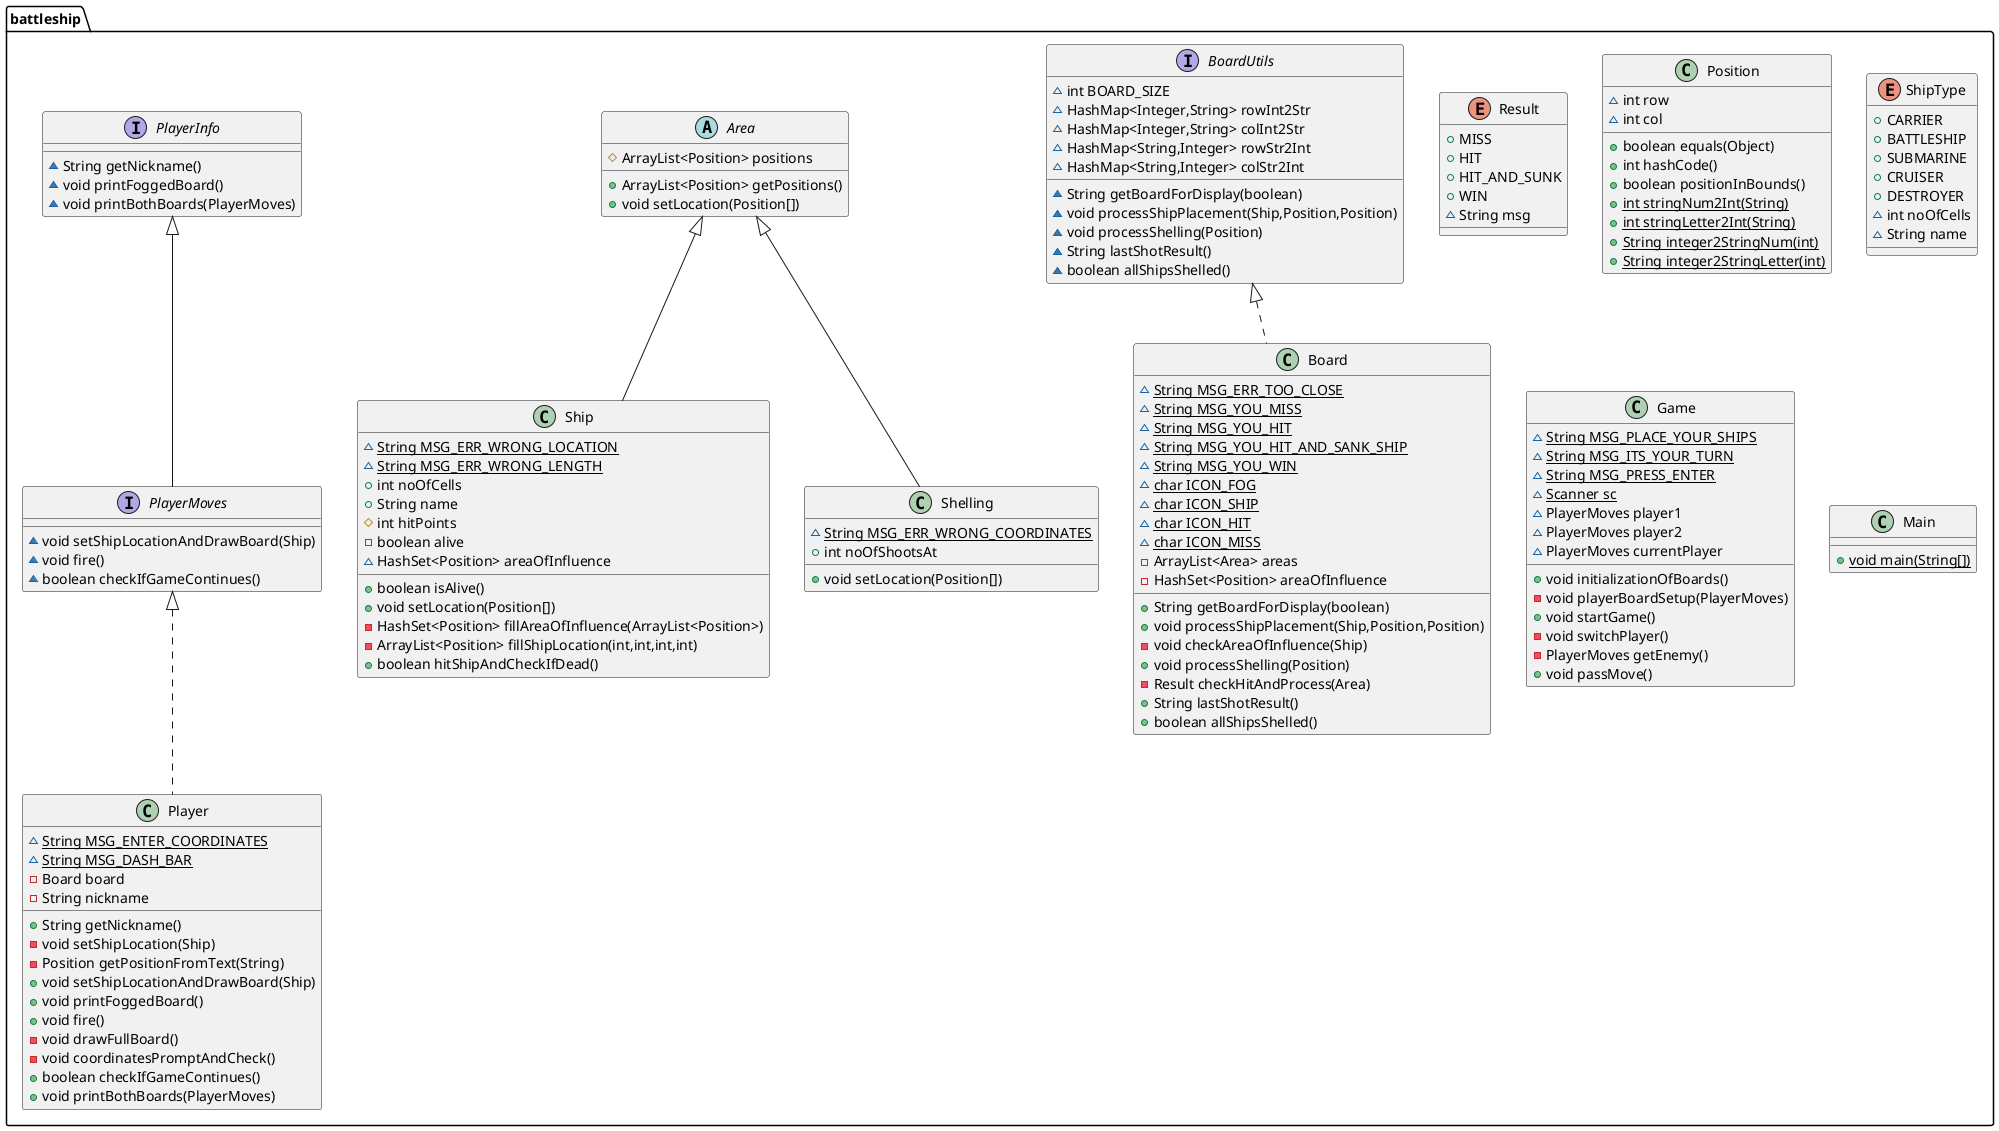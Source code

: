 @startuml
interface battleship.BoardUtils {
~ int BOARD_SIZE
~ HashMap<Integer,String> rowInt2Str
~ HashMap<Integer,String> colInt2Str
~ HashMap<String,Integer> rowStr2Int
~ HashMap<String,Integer> colStr2Int
~ String getBoardForDisplay(boolean)
~ void processShipPlacement(Ship,Position,Position)
~ void processShelling(Position)
~ String lastShotResult()
~ boolean allShipsShelled()
}
class battleship.Board {
~ {static} String MSG_ERR_TOO_CLOSE
~ {static} String MSG_YOU_MISS
~ {static} String MSG_YOU_HIT
~ {static} String MSG_YOU_HIT_AND_SANK_SHIP
~ {static} String MSG_YOU_WIN
~ {static} char ICON_FOG
~ {static} char ICON_SHIP
~ {static} char ICON_HIT
~ {static} char ICON_MISS
- ArrayList<Area> areas
- HashSet<Position> areaOfInfluence
+ String getBoardForDisplay(boolean)
+ void processShipPlacement(Ship,Position,Position)
- void checkAreaOfInfluence(Ship)
+ void processShelling(Position)
- Result checkHitAndProcess(Area)
+ String lastShotResult()
+ boolean allShipsShelled()
}
enum battleship.Result {
+  MISS
+  HIT
+  HIT_AND_SUNK
+  WIN
~ String msg
}
class battleship.Position {
~ int row
~ int col
+ boolean equals(Object)
+ int hashCode()
+ boolean positionInBounds()
+ {static} int stringNum2Int(String)
+ {static} int stringLetter2Int(String)
+ {static} String integer2StringNum(int)
+ {static} String integer2StringLetter(int)
}
abstract class battleship.Area {
# ArrayList<Position> positions
+ ArrayList<Position> getPositions()
+ void setLocation(Position[])
}
class battleship.Ship {
~ {static} String MSG_ERR_WRONG_LOCATION
~ {static} String MSG_ERR_WRONG_LENGTH
+ int noOfCells
+ String name
# int hitPoints
- boolean alive
~ HashSet<Position> areaOfInfluence
+ boolean isAlive()
+ void setLocation(Position[])
- HashSet<Position> fillAreaOfInfluence(ArrayList<Position>)
- ArrayList<Position> fillShipLocation(int,int,int,int)
+ boolean hitShipAndCheckIfDead()
}
class battleship.Shelling {
~ {static} String MSG_ERR_WRONG_COORDINATES
+ int noOfShootsAt
+ void setLocation(Position[])
}
enum battleship.ShipType {
+  CARRIER
+  BATTLESHIP
+  SUBMARINE
+  CRUISER
+  DESTROYER
~ int noOfCells
~ String name
}
interface battleship.PlayerInfo {
~ String getNickname()
~ void printFoggedBoard()
~ void printBothBoards(PlayerMoves)
}
interface battleship.PlayerMoves {
~ void setShipLocationAndDrawBoard(Ship)
~ void fire()
~ boolean checkIfGameContinues()
}
class battleship.Player {
~ {static} String MSG_ENTER_COORDINATES
~ {static} String MSG_DASH_BAR
- Board board
- String nickname
+ String getNickname()
- void setShipLocation(Ship)
- Position getPositionFromText(String)
+ void setShipLocationAndDrawBoard(Ship)
+ void printFoggedBoard()
+ void fire()
- void drawFullBoard()
- void coordinatesPromptAndCheck()
+ boolean checkIfGameContinues()
+ void printBothBoards(PlayerMoves)
}
class battleship.Game {
~ {static} String MSG_PLACE_YOUR_SHIPS
~ {static} String MSG_ITS_YOUR_TURN
~ {static} String MSG_PRESS_ENTER
~ {static} Scanner sc
~ PlayerMoves player1
~ PlayerMoves player2
~ PlayerMoves currentPlayer
+ void initializationOfBoards()
- void playerBoardSetup(PlayerMoves)
+ void startGame()
- void switchPlayer()
- PlayerMoves getEnemy()
+ void passMove()
}
class battleship.Main {
+ {static} void main(String[])
}


battleship.BoardUtils <|.. battleship.Board
battleship.Area <|-- battleship.Ship
battleship.Area <|-- battleship.Shelling
battleship.PlayerInfo <|-- battleship.PlayerMoves
battleship.PlayerMoves <|.. battleship.Player
@enduml